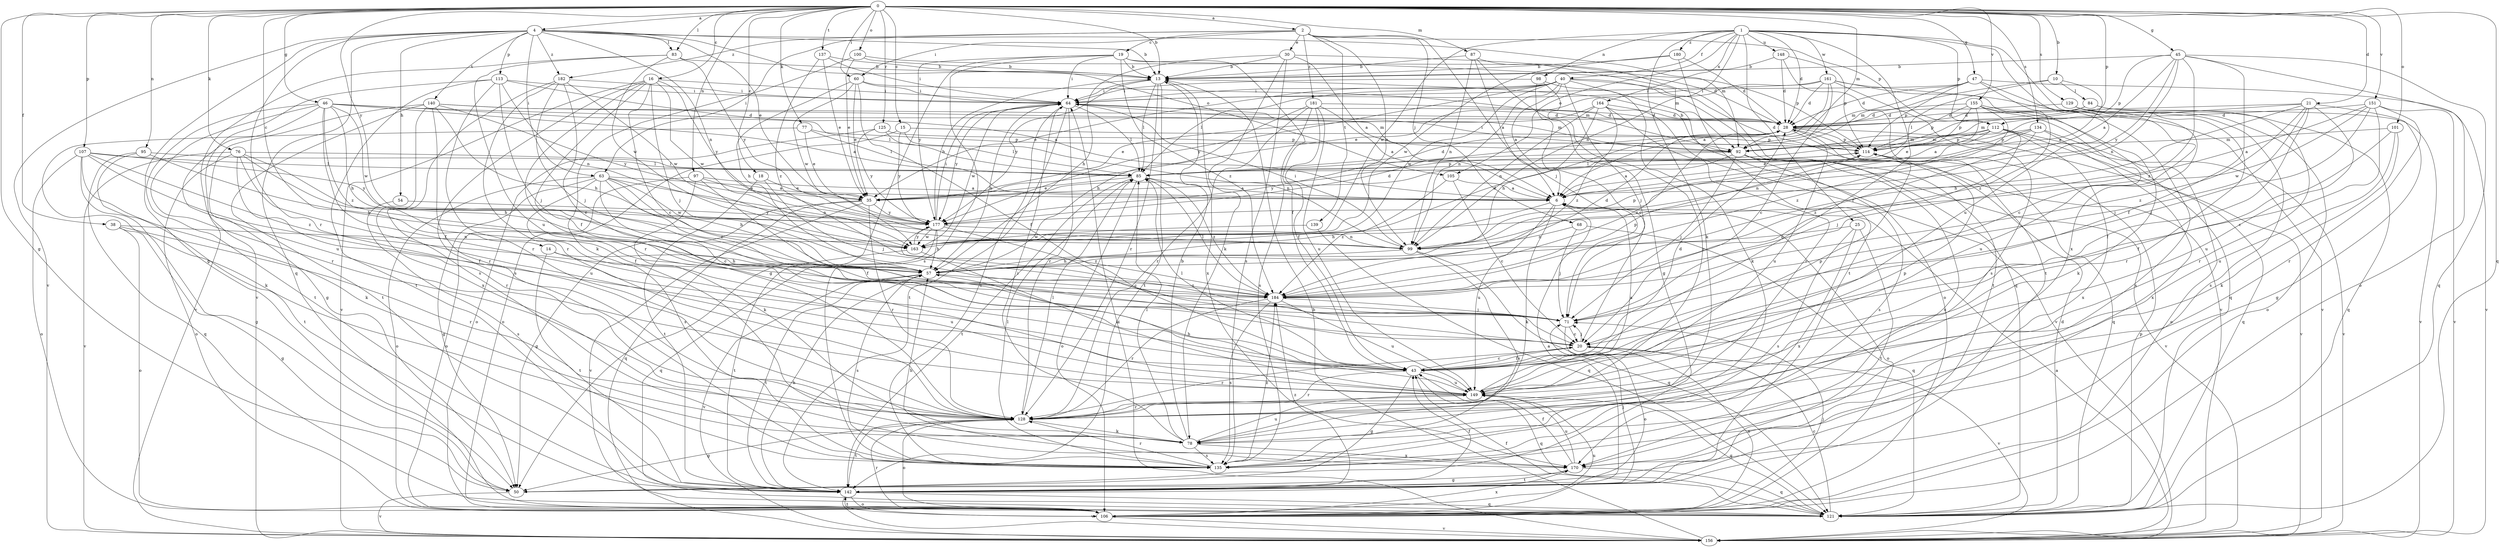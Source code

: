 strict digraph  {
0;
1;
2;
4;
6;
10;
13;
14;
15;
16;
18;
19;
20;
21;
25;
28;
30;
35;
38;
40;
43;
45;
46;
47;
50;
54;
57;
60;
63;
64;
68;
71;
76;
77;
78;
83;
84;
85;
87;
92;
95;
97;
98;
99;
100;
101;
105;
106;
107;
112;
113;
114;
121;
125;
128;
129;
134;
135;
137;
139;
140;
142;
148;
149;
151;
155;
156;
161;
163;
164;
170;
177;
180;
181;
182;
184;
0 -> 2  [label=a];
0 -> 4  [label=a];
0 -> 10  [label=b];
0 -> 13  [label=b];
0 -> 14  [label=c];
0 -> 15  [label=c];
0 -> 16  [label=c];
0 -> 18  [label=c];
0 -> 21  [label=d];
0 -> 38  [label=f];
0 -> 45  [label=g];
0 -> 46  [label=g];
0 -> 47  [label=g];
0 -> 50  [label=g];
0 -> 60  [label=i];
0 -> 76  [label=k];
0 -> 77  [label=k];
0 -> 83  [label=l];
0 -> 87  [label=m];
0 -> 92  [label=m];
0 -> 95  [label=n];
0 -> 97  [label=n];
0 -> 100  [label=o];
0 -> 101  [label=o];
0 -> 107  [label=p];
0 -> 112  [label=p];
0 -> 121  [label=q];
0 -> 125  [label=r];
0 -> 129  [label=s];
0 -> 134  [label=s];
0 -> 137  [label=t];
0 -> 151  [label=v];
0 -> 155  [label=v];
0 -> 177  [label=y];
1 -> 25  [label=d];
1 -> 28  [label=d];
1 -> 40  [label=f];
1 -> 43  [label=f];
1 -> 78  [label=k];
1 -> 98  [label=n];
1 -> 99  [label=n];
1 -> 105  [label=o];
1 -> 112  [label=p];
1 -> 148  [label=u];
1 -> 149  [label=u];
1 -> 161  [label=w];
1 -> 163  [label=w];
1 -> 164  [label=x];
1 -> 170  [label=x];
1 -> 180  [label=z];
2 -> 19  [label=c];
2 -> 30  [label=e];
2 -> 60  [label=i];
2 -> 63  [label=i];
2 -> 68  [label=j];
2 -> 71  [label=j];
2 -> 99  [label=n];
2 -> 112  [label=p];
2 -> 139  [label=t];
2 -> 181  [label=z];
2 -> 182  [label=z];
4 -> 13  [label=b];
4 -> 35  [label=e];
4 -> 50  [label=g];
4 -> 54  [label=h];
4 -> 63  [label=i];
4 -> 83  [label=l];
4 -> 92  [label=m];
4 -> 99  [label=n];
4 -> 105  [label=o];
4 -> 113  [label=p];
4 -> 121  [label=q];
4 -> 128  [label=r];
4 -> 140  [label=t];
4 -> 156  [label=v];
4 -> 182  [label=z];
6 -> 57  [label=h];
6 -> 78  [label=k];
6 -> 106  [label=o];
6 -> 149  [label=u];
10 -> 6  [label=a];
10 -> 84  [label=l];
10 -> 85  [label=l];
10 -> 92  [label=m];
13 -> 64  [label=i];
13 -> 85  [label=l];
13 -> 128  [label=r];
13 -> 142  [label=t];
13 -> 170  [label=x];
13 -> 177  [label=y];
14 -> 57  [label=h];
14 -> 142  [label=t];
14 -> 149  [label=u];
15 -> 99  [label=n];
15 -> 106  [label=o];
15 -> 114  [label=p];
15 -> 177  [label=y];
16 -> 20  [label=c];
16 -> 43  [label=f];
16 -> 64  [label=i];
16 -> 71  [label=j];
16 -> 128  [label=r];
16 -> 135  [label=s];
16 -> 156  [label=v];
16 -> 163  [label=w];
16 -> 177  [label=y];
18 -> 35  [label=e];
18 -> 71  [label=j];
18 -> 142  [label=t];
19 -> 13  [label=b];
19 -> 43  [label=f];
19 -> 50  [label=g];
19 -> 64  [label=i];
19 -> 114  [label=p];
19 -> 135  [label=s];
19 -> 177  [label=y];
19 -> 184  [label=z];
20 -> 43  [label=f];
20 -> 71  [label=j];
20 -> 106  [label=o];
20 -> 128  [label=r];
20 -> 156  [label=v];
21 -> 28  [label=d];
21 -> 43  [label=f];
21 -> 50  [label=g];
21 -> 57  [label=h];
21 -> 71  [label=j];
21 -> 92  [label=m];
21 -> 149  [label=u];
21 -> 184  [label=z];
25 -> 99  [label=n];
25 -> 135  [label=s];
25 -> 142  [label=t];
25 -> 170  [label=x];
28 -> 114  [label=p];
28 -> 121  [label=q];
28 -> 149  [label=u];
28 -> 156  [label=v];
28 -> 184  [label=z];
30 -> 6  [label=a];
30 -> 13  [label=b];
30 -> 57  [label=h];
30 -> 78  [label=k];
30 -> 92  [label=m];
30 -> 135  [label=s];
35 -> 50  [label=g];
35 -> 121  [label=q];
35 -> 128  [label=r];
35 -> 156  [label=v];
35 -> 177  [label=y];
38 -> 50  [label=g];
38 -> 99  [label=n];
38 -> 106  [label=o];
38 -> 128  [label=r];
40 -> 6  [label=a];
40 -> 35  [label=e];
40 -> 64  [label=i];
40 -> 71  [label=j];
40 -> 85  [label=l];
40 -> 99  [label=n];
40 -> 106  [label=o];
40 -> 142  [label=t];
40 -> 156  [label=v];
40 -> 163  [label=w];
40 -> 177  [label=y];
43 -> 20  [label=c];
43 -> 28  [label=d];
43 -> 50  [label=g];
43 -> 85  [label=l];
43 -> 114  [label=p];
43 -> 121  [label=q];
43 -> 128  [label=r];
43 -> 149  [label=u];
45 -> 6  [label=a];
45 -> 13  [label=b];
45 -> 43  [label=f];
45 -> 99  [label=n];
45 -> 106  [label=o];
45 -> 114  [label=p];
45 -> 121  [label=q];
45 -> 177  [label=y];
45 -> 184  [label=z];
46 -> 6  [label=a];
46 -> 28  [label=d];
46 -> 43  [label=f];
46 -> 57  [label=h];
46 -> 85  [label=l];
46 -> 128  [label=r];
46 -> 142  [label=t];
46 -> 149  [label=u];
46 -> 163  [label=w];
46 -> 184  [label=z];
47 -> 20  [label=c];
47 -> 28  [label=d];
47 -> 64  [label=i];
47 -> 92  [label=m];
47 -> 114  [label=p];
47 -> 156  [label=v];
47 -> 184  [label=z];
50 -> 156  [label=v];
54 -> 135  [label=s];
54 -> 177  [label=y];
57 -> 28  [label=d];
57 -> 135  [label=s];
57 -> 142  [label=t];
57 -> 156  [label=v];
57 -> 184  [label=z];
60 -> 35  [label=e];
60 -> 43  [label=f];
60 -> 57  [label=h];
60 -> 64  [label=i];
60 -> 92  [label=m];
60 -> 163  [label=w];
63 -> 6  [label=a];
63 -> 20  [label=c];
63 -> 50  [label=g];
63 -> 57  [label=h];
63 -> 99  [label=n];
63 -> 106  [label=o];
63 -> 135  [label=s];
63 -> 163  [label=w];
63 -> 184  [label=z];
64 -> 28  [label=d];
64 -> 57  [label=h];
64 -> 85  [label=l];
64 -> 92  [label=m];
64 -> 128  [label=r];
64 -> 135  [label=s];
64 -> 142  [label=t];
64 -> 163  [label=w];
64 -> 177  [label=y];
68 -> 71  [label=j];
68 -> 99  [label=n];
68 -> 121  [label=q];
71 -> 20  [label=c];
71 -> 106  [label=o];
76 -> 43  [label=f];
76 -> 57  [label=h];
76 -> 85  [label=l];
76 -> 106  [label=o];
76 -> 128  [label=r];
76 -> 149  [label=u];
76 -> 156  [label=v];
77 -> 35  [label=e];
77 -> 78  [label=k];
77 -> 85  [label=l];
77 -> 114  [label=p];
78 -> 13  [label=b];
78 -> 64  [label=i];
78 -> 85  [label=l];
78 -> 135  [label=s];
78 -> 149  [label=u];
78 -> 170  [label=x];
83 -> 13  [label=b];
83 -> 149  [label=u];
83 -> 156  [label=v];
83 -> 163  [label=w];
83 -> 177  [label=y];
84 -> 28  [label=d];
84 -> 114  [label=p];
84 -> 128  [label=r];
84 -> 156  [label=v];
85 -> 6  [label=a];
85 -> 28  [label=d];
85 -> 35  [label=e];
85 -> 106  [label=o];
85 -> 114  [label=p];
85 -> 142  [label=t];
85 -> 184  [label=z];
87 -> 6  [label=a];
87 -> 13  [label=b];
87 -> 50  [label=g];
87 -> 99  [label=n];
87 -> 121  [label=q];
92 -> 6  [label=a];
92 -> 13  [label=b];
92 -> 64  [label=i];
92 -> 71  [label=j];
92 -> 135  [label=s];
92 -> 156  [label=v];
92 -> 170  [label=x];
92 -> 177  [label=y];
95 -> 57  [label=h];
95 -> 85  [label=l];
95 -> 121  [label=q];
95 -> 142  [label=t];
97 -> 6  [label=a];
97 -> 35  [label=e];
97 -> 43  [label=f];
97 -> 78  [label=k];
97 -> 106  [label=o];
98 -> 20  [label=c];
98 -> 64  [label=i];
98 -> 78  [label=k];
98 -> 128  [label=r];
99 -> 57  [label=h];
99 -> 64  [label=i];
99 -> 114  [label=p];
99 -> 121  [label=q];
99 -> 135  [label=s];
100 -> 13  [label=b];
100 -> 28  [label=d];
100 -> 35  [label=e];
100 -> 78  [label=k];
101 -> 43  [label=f];
101 -> 78  [label=k];
101 -> 92  [label=m];
101 -> 149  [label=u];
105 -> 6  [label=a];
105 -> 20  [label=c];
105 -> 184  [label=z];
106 -> 71  [label=j];
106 -> 128  [label=r];
106 -> 142  [label=t];
106 -> 149  [label=u];
106 -> 156  [label=v];
106 -> 170  [label=x];
107 -> 43  [label=f];
107 -> 50  [label=g];
107 -> 78  [label=k];
107 -> 85  [label=l];
107 -> 106  [label=o];
107 -> 177  [label=y];
107 -> 184  [label=z];
112 -> 71  [label=j];
112 -> 85  [label=l];
112 -> 92  [label=m];
112 -> 99  [label=n];
112 -> 114  [label=p];
112 -> 121  [label=q];
112 -> 156  [label=v];
112 -> 170  [label=x];
113 -> 6  [label=a];
113 -> 64  [label=i];
113 -> 71  [label=j];
113 -> 99  [label=n];
113 -> 128  [label=r];
113 -> 142  [label=t];
113 -> 156  [label=v];
114 -> 85  [label=l];
121 -> 20  [label=c];
121 -> 28  [label=d];
121 -> 43  [label=f];
121 -> 114  [label=p];
125 -> 85  [label=l];
125 -> 106  [label=o];
125 -> 114  [label=p];
125 -> 177  [label=y];
128 -> 50  [label=g];
128 -> 78  [label=k];
128 -> 85  [label=l];
128 -> 106  [label=o];
128 -> 142  [label=t];
129 -> 28  [label=d];
129 -> 106  [label=o];
129 -> 121  [label=q];
129 -> 128  [label=r];
129 -> 135  [label=s];
134 -> 35  [label=e];
134 -> 92  [label=m];
134 -> 106  [label=o];
134 -> 114  [label=p];
134 -> 170  [label=x];
134 -> 184  [label=z];
135 -> 85  [label=l];
135 -> 128  [label=r];
135 -> 184  [label=z];
137 -> 13  [label=b];
137 -> 35  [label=e];
137 -> 64  [label=i];
137 -> 184  [label=z];
139 -> 121  [label=q];
139 -> 163  [label=w];
140 -> 28  [label=d];
140 -> 50  [label=g];
140 -> 57  [label=h];
140 -> 92  [label=m];
140 -> 128  [label=r];
140 -> 142  [label=t];
140 -> 170  [label=x];
140 -> 177  [label=y];
142 -> 6  [label=a];
142 -> 43  [label=f];
142 -> 57  [label=h];
142 -> 71  [label=j];
142 -> 106  [label=o];
142 -> 121  [label=q];
142 -> 156  [label=v];
142 -> 184  [label=z];
148 -> 13  [label=b];
148 -> 28  [label=d];
148 -> 114  [label=p];
148 -> 142  [label=t];
149 -> 6  [label=a];
149 -> 57  [label=h];
149 -> 114  [label=p];
149 -> 121  [label=q];
149 -> 128  [label=r];
151 -> 6  [label=a];
151 -> 20  [label=c];
151 -> 28  [label=d];
151 -> 71  [label=j];
151 -> 128  [label=r];
151 -> 156  [label=v];
151 -> 163  [label=w];
155 -> 6  [label=a];
155 -> 28  [label=d];
155 -> 35  [label=e];
155 -> 78  [label=k];
155 -> 114  [label=p];
155 -> 135  [label=s];
155 -> 149  [label=u];
155 -> 184  [label=z];
156 -> 6  [label=a];
156 -> 13  [label=b];
156 -> 64  [label=i];
161 -> 6  [label=a];
161 -> 20  [label=c];
161 -> 28  [label=d];
161 -> 35  [label=e];
161 -> 64  [label=i];
161 -> 121  [label=q];
161 -> 135  [label=s];
161 -> 156  [label=v];
163 -> 28  [label=d];
163 -> 142  [label=t];
163 -> 149  [label=u];
163 -> 177  [label=y];
164 -> 28  [label=d];
164 -> 35  [label=e];
164 -> 57  [label=h];
164 -> 99  [label=n];
164 -> 128  [label=r];
164 -> 156  [label=v];
164 -> 184  [label=z];
170 -> 43  [label=f];
170 -> 50  [label=g];
170 -> 57  [label=h];
170 -> 121  [label=q];
170 -> 142  [label=t];
170 -> 149  [label=u];
177 -> 13  [label=b];
177 -> 20  [label=c];
177 -> 28  [label=d];
177 -> 57  [label=h];
177 -> 64  [label=i];
177 -> 99  [label=n];
177 -> 121  [label=q];
177 -> 163  [label=w];
177 -> 184  [label=z];
180 -> 13  [label=b];
180 -> 28  [label=d];
180 -> 142  [label=t];
180 -> 163  [label=w];
181 -> 6  [label=a];
181 -> 28  [label=d];
181 -> 43  [label=f];
181 -> 57  [label=h];
181 -> 128  [label=r];
181 -> 135  [label=s];
181 -> 149  [label=u];
182 -> 20  [label=c];
182 -> 64  [label=i];
182 -> 71  [label=j];
182 -> 128  [label=r];
182 -> 135  [label=s];
182 -> 163  [label=w];
184 -> 71  [label=j];
184 -> 85  [label=l];
184 -> 114  [label=p];
184 -> 128  [label=r];
184 -> 135  [label=s];
184 -> 149  [label=u];
}
